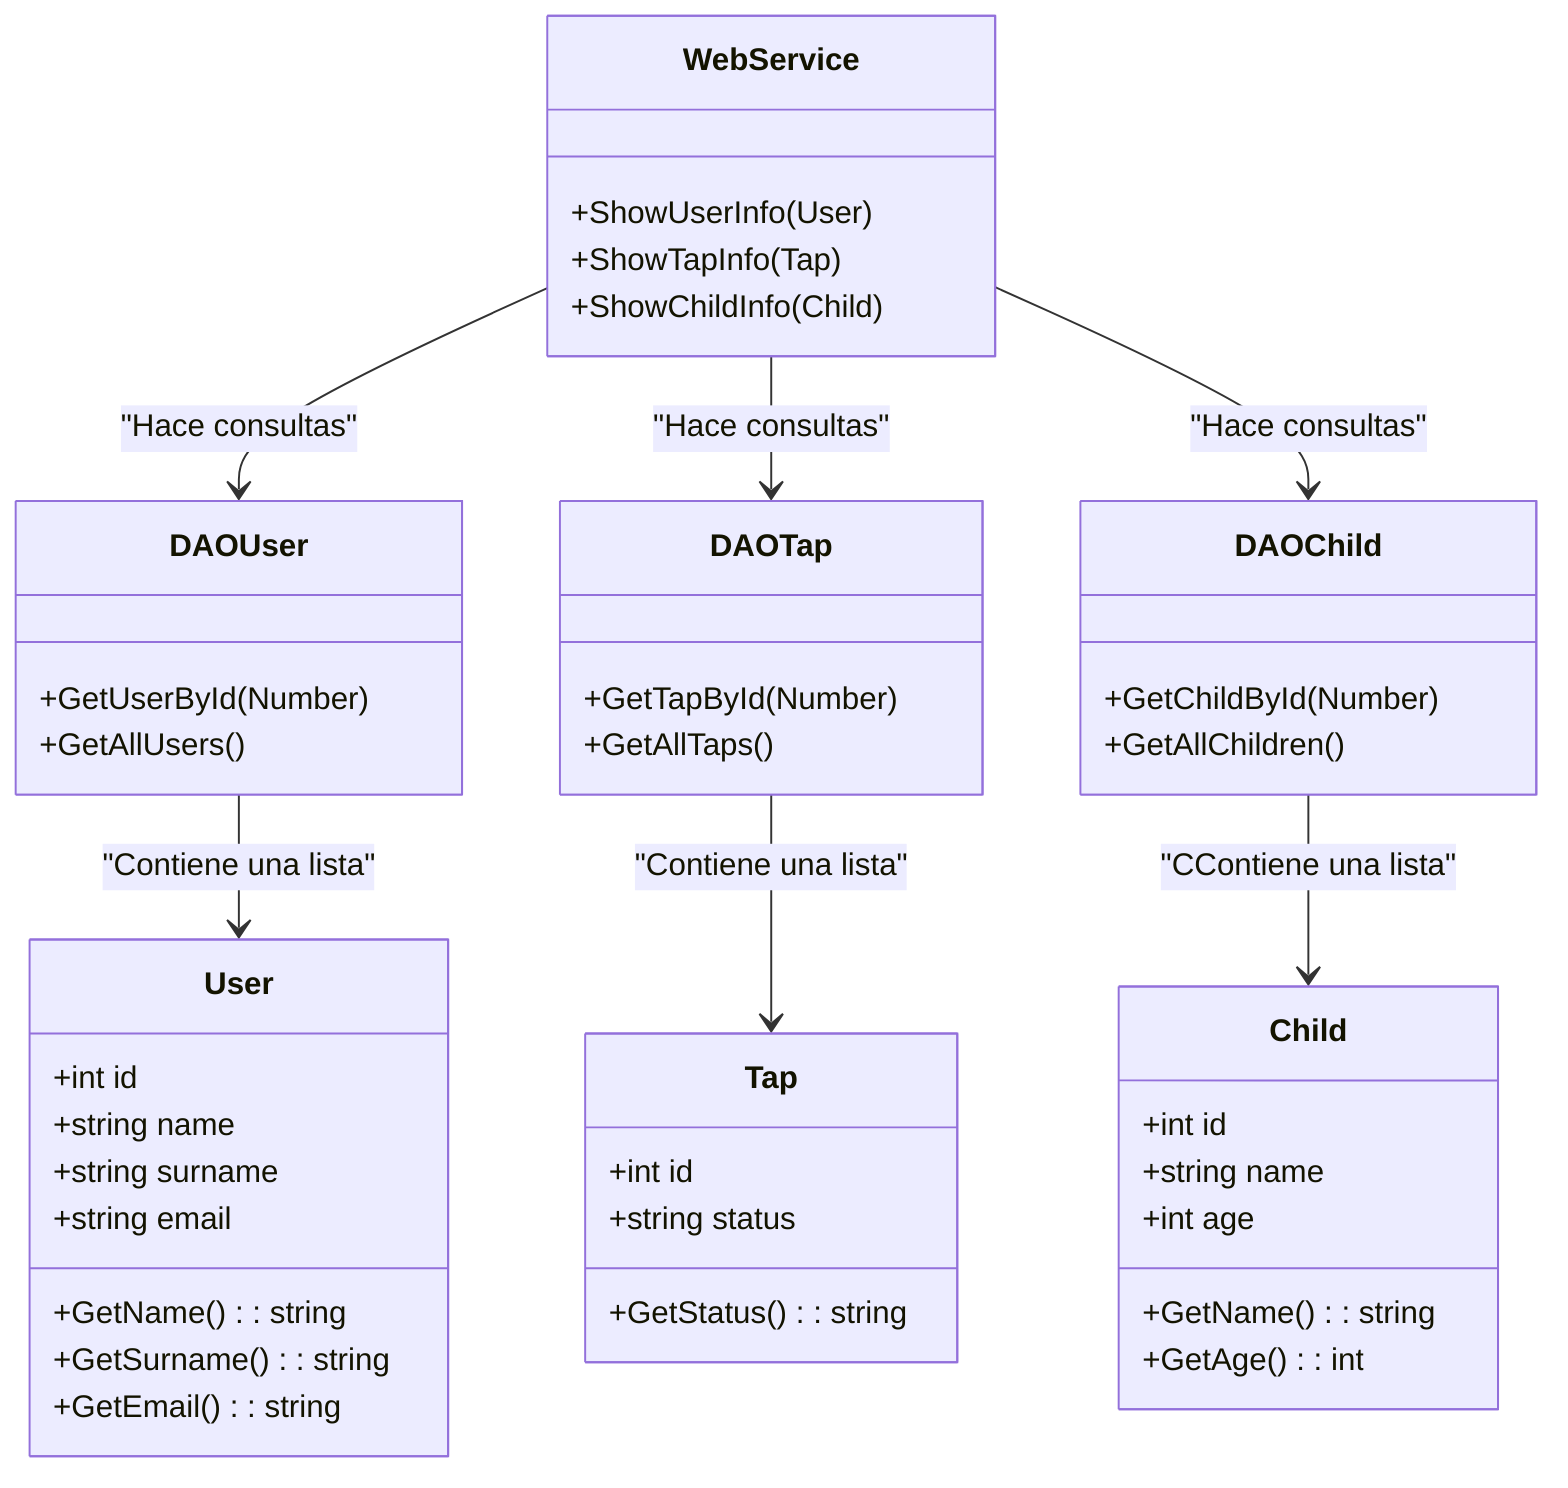 classDiagram
    WebService --> DAOUser : "Hace consultas"
    WebService --> DAOTap : "Hace consultas"
    WebService --> DAOChild : "Hace consultas"
    DAOUser --> User : "Contiene una lista"
    DAOTap --> Tap : "Contiene una lista"
    DAOChild --> Child : "CContiene una lista"

    class WebService {
        +ShowUserInfo(User)
        +ShowTapInfo(Tap)
        +ShowChildInfo(Child)
    }

    class DAOUser {
        +GetUserById(Number)
        +GetAllUsers()
    }

    class DAOTap {
        +GetTapById(Number)
        +GetAllTaps()
    }

    class DAOChild {
        +GetChildById(Number)
        +GetAllChildren()
    }

    class User {
        +int id
        +string name
        +string surname
        +string email
        +GetName(): string
        +GetSurname(): string
        +GetEmail(): string
    }

    class Tap {
        +int id
        +string status
        +GetStatus(): string
    }

    class Child {
        +int id
        +string name
        +int age
        +GetName(): string
        +GetAge(): int
    }